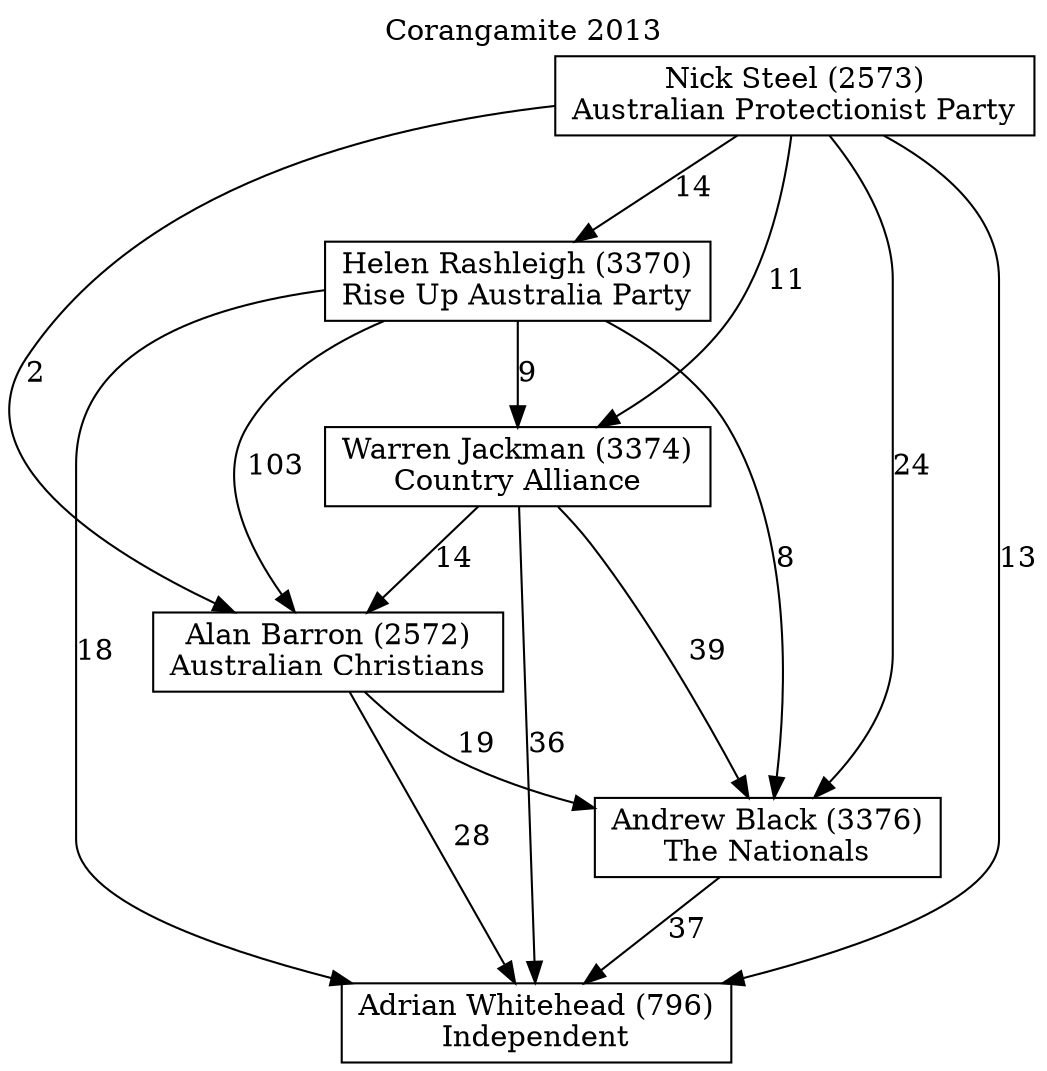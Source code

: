 // House preference flow
digraph "Adrian Whitehead (796)_Corangamite_2013" {
	graph [label="Corangamite 2013" labelloc=t mclimit=10]
	node [shape=box]
	"Adrian Whitehead (796)" [label="Adrian Whitehead (796)
Independent"]
	"Alan Barron (2572)" [label="Alan Barron (2572)
Australian Christians"]
	"Andrew Black (3376)" [label="Andrew Black (3376)
The Nationals"]
	"Helen Rashleigh (3370)" [label="Helen Rashleigh (3370)
Rise Up Australia Party"]
	"Nick Steel (2573)" [label="Nick Steel (2573)
Australian Protectionist Party"]
	"Warren Jackman (3374)" [label="Warren Jackman (3374)
Country Alliance"]
	"Alan Barron (2572)" -> "Adrian Whitehead (796)" [label=28]
	"Alan Barron (2572)" -> "Andrew Black (3376)" [label=19]
	"Andrew Black (3376)" -> "Adrian Whitehead (796)" [label=37]
	"Helen Rashleigh (3370)" -> "Adrian Whitehead (796)" [label=18]
	"Helen Rashleigh (3370)" -> "Alan Barron (2572)" [label=103]
	"Helen Rashleigh (3370)" -> "Andrew Black (3376)" [label=8]
	"Helen Rashleigh (3370)" -> "Warren Jackman (3374)" [label=9]
	"Nick Steel (2573)" -> "Adrian Whitehead (796)" [label=13]
	"Nick Steel (2573)" -> "Alan Barron (2572)" [label=2]
	"Nick Steel (2573)" -> "Andrew Black (3376)" [label=24]
	"Nick Steel (2573)" -> "Helen Rashleigh (3370)" [label=14]
	"Nick Steel (2573)" -> "Warren Jackman (3374)" [label=11]
	"Warren Jackman (3374)" -> "Adrian Whitehead (796)" [label=36]
	"Warren Jackman (3374)" -> "Alan Barron (2572)" [label=14]
	"Warren Jackman (3374)" -> "Andrew Black (3376)" [label=39]
}
